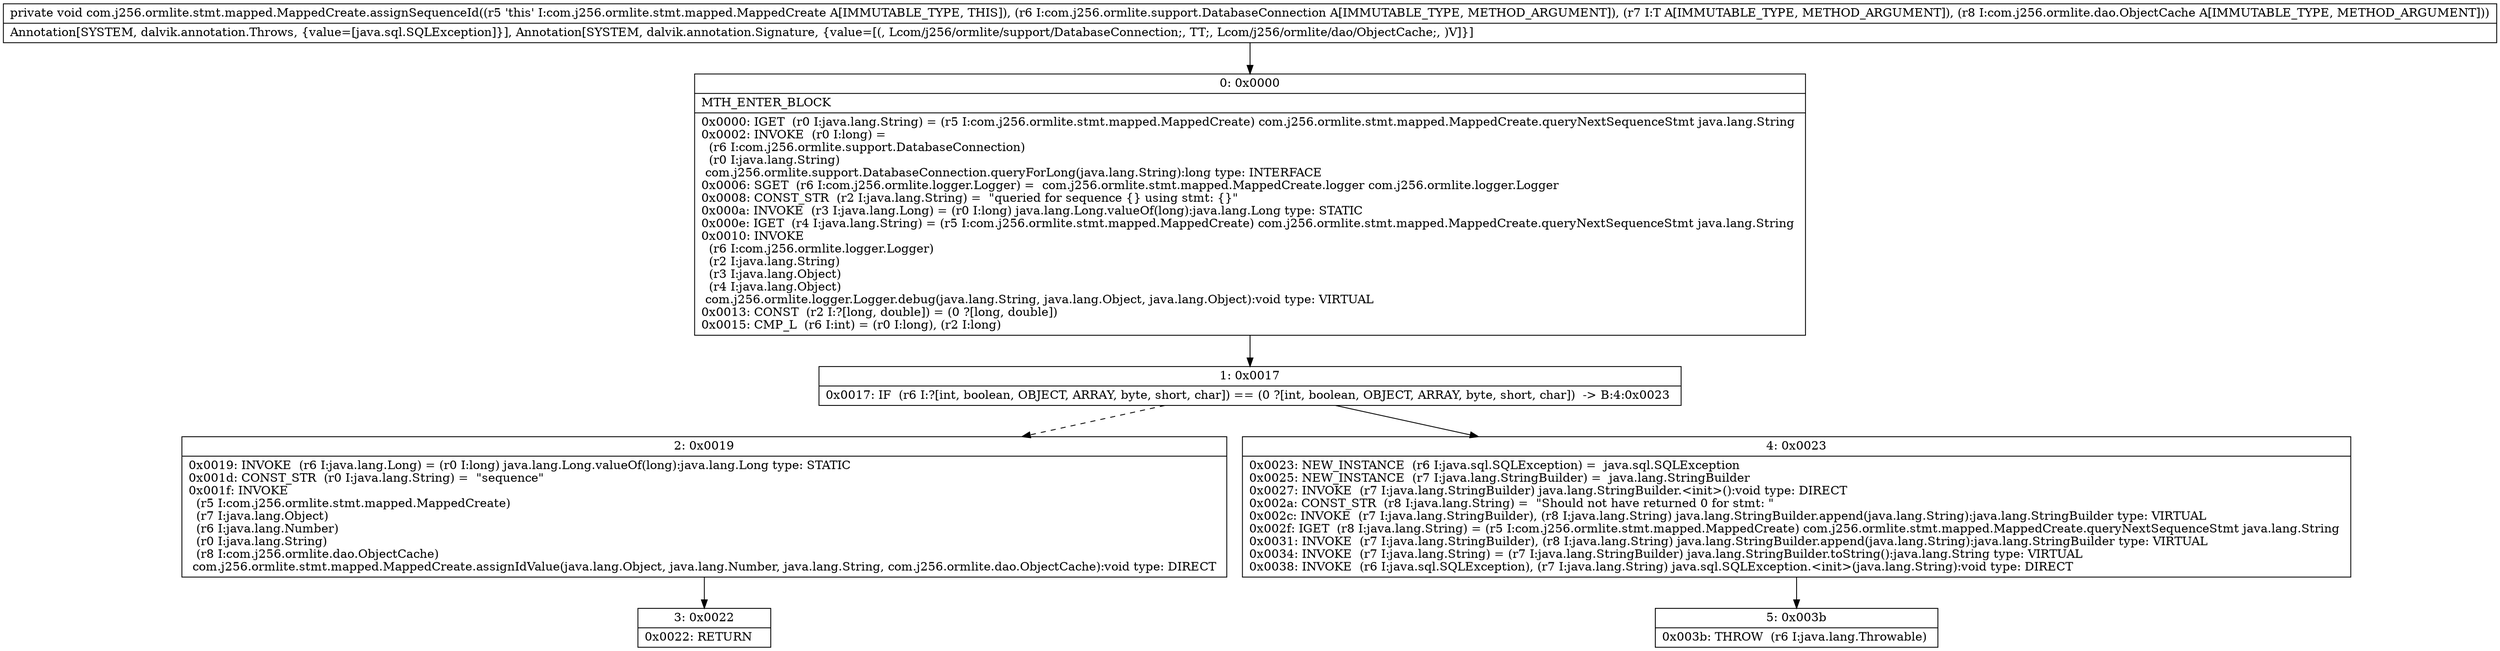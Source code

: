 digraph "CFG forcom.j256.ormlite.stmt.mapped.MappedCreate.assignSequenceId(Lcom\/j256\/ormlite\/support\/DatabaseConnection;Ljava\/lang\/Object;Lcom\/j256\/ormlite\/dao\/ObjectCache;)V" {
Node_0 [shape=record,label="{0\:\ 0x0000|MTH_ENTER_BLOCK\l|0x0000: IGET  (r0 I:java.lang.String) = (r5 I:com.j256.ormlite.stmt.mapped.MappedCreate) com.j256.ormlite.stmt.mapped.MappedCreate.queryNextSequenceStmt java.lang.String \l0x0002: INVOKE  (r0 I:long) = \l  (r6 I:com.j256.ormlite.support.DatabaseConnection)\l  (r0 I:java.lang.String)\l com.j256.ormlite.support.DatabaseConnection.queryForLong(java.lang.String):long type: INTERFACE \l0x0006: SGET  (r6 I:com.j256.ormlite.logger.Logger) =  com.j256.ormlite.stmt.mapped.MappedCreate.logger com.j256.ormlite.logger.Logger \l0x0008: CONST_STR  (r2 I:java.lang.String) =  \"queried for sequence \{\} using stmt: \{\}\" \l0x000a: INVOKE  (r3 I:java.lang.Long) = (r0 I:long) java.lang.Long.valueOf(long):java.lang.Long type: STATIC \l0x000e: IGET  (r4 I:java.lang.String) = (r5 I:com.j256.ormlite.stmt.mapped.MappedCreate) com.j256.ormlite.stmt.mapped.MappedCreate.queryNextSequenceStmt java.lang.String \l0x0010: INVOKE  \l  (r6 I:com.j256.ormlite.logger.Logger)\l  (r2 I:java.lang.String)\l  (r3 I:java.lang.Object)\l  (r4 I:java.lang.Object)\l com.j256.ormlite.logger.Logger.debug(java.lang.String, java.lang.Object, java.lang.Object):void type: VIRTUAL \l0x0013: CONST  (r2 I:?[long, double]) = (0 ?[long, double]) \l0x0015: CMP_L  (r6 I:int) = (r0 I:long), (r2 I:long) \l}"];
Node_1 [shape=record,label="{1\:\ 0x0017|0x0017: IF  (r6 I:?[int, boolean, OBJECT, ARRAY, byte, short, char]) == (0 ?[int, boolean, OBJECT, ARRAY, byte, short, char])  \-\> B:4:0x0023 \l}"];
Node_2 [shape=record,label="{2\:\ 0x0019|0x0019: INVOKE  (r6 I:java.lang.Long) = (r0 I:long) java.lang.Long.valueOf(long):java.lang.Long type: STATIC \l0x001d: CONST_STR  (r0 I:java.lang.String) =  \"sequence\" \l0x001f: INVOKE  \l  (r5 I:com.j256.ormlite.stmt.mapped.MappedCreate)\l  (r7 I:java.lang.Object)\l  (r6 I:java.lang.Number)\l  (r0 I:java.lang.String)\l  (r8 I:com.j256.ormlite.dao.ObjectCache)\l com.j256.ormlite.stmt.mapped.MappedCreate.assignIdValue(java.lang.Object, java.lang.Number, java.lang.String, com.j256.ormlite.dao.ObjectCache):void type: DIRECT \l}"];
Node_3 [shape=record,label="{3\:\ 0x0022|0x0022: RETURN   \l}"];
Node_4 [shape=record,label="{4\:\ 0x0023|0x0023: NEW_INSTANCE  (r6 I:java.sql.SQLException) =  java.sql.SQLException \l0x0025: NEW_INSTANCE  (r7 I:java.lang.StringBuilder) =  java.lang.StringBuilder \l0x0027: INVOKE  (r7 I:java.lang.StringBuilder) java.lang.StringBuilder.\<init\>():void type: DIRECT \l0x002a: CONST_STR  (r8 I:java.lang.String) =  \"Should not have returned 0 for stmt: \" \l0x002c: INVOKE  (r7 I:java.lang.StringBuilder), (r8 I:java.lang.String) java.lang.StringBuilder.append(java.lang.String):java.lang.StringBuilder type: VIRTUAL \l0x002f: IGET  (r8 I:java.lang.String) = (r5 I:com.j256.ormlite.stmt.mapped.MappedCreate) com.j256.ormlite.stmt.mapped.MappedCreate.queryNextSequenceStmt java.lang.String \l0x0031: INVOKE  (r7 I:java.lang.StringBuilder), (r8 I:java.lang.String) java.lang.StringBuilder.append(java.lang.String):java.lang.StringBuilder type: VIRTUAL \l0x0034: INVOKE  (r7 I:java.lang.String) = (r7 I:java.lang.StringBuilder) java.lang.StringBuilder.toString():java.lang.String type: VIRTUAL \l0x0038: INVOKE  (r6 I:java.sql.SQLException), (r7 I:java.lang.String) java.sql.SQLException.\<init\>(java.lang.String):void type: DIRECT \l}"];
Node_5 [shape=record,label="{5\:\ 0x003b|0x003b: THROW  (r6 I:java.lang.Throwable) \l}"];
MethodNode[shape=record,label="{private void com.j256.ormlite.stmt.mapped.MappedCreate.assignSequenceId((r5 'this' I:com.j256.ormlite.stmt.mapped.MappedCreate A[IMMUTABLE_TYPE, THIS]), (r6 I:com.j256.ormlite.support.DatabaseConnection A[IMMUTABLE_TYPE, METHOD_ARGUMENT]), (r7 I:T A[IMMUTABLE_TYPE, METHOD_ARGUMENT]), (r8 I:com.j256.ormlite.dao.ObjectCache A[IMMUTABLE_TYPE, METHOD_ARGUMENT]))  | Annotation[SYSTEM, dalvik.annotation.Throws, \{value=[java.sql.SQLException]\}], Annotation[SYSTEM, dalvik.annotation.Signature, \{value=[(, Lcom\/j256\/ormlite\/support\/DatabaseConnection;, TT;, Lcom\/j256\/ormlite\/dao\/ObjectCache;, )V]\}]\l}"];
MethodNode -> Node_0;
Node_0 -> Node_1;
Node_1 -> Node_2[style=dashed];
Node_1 -> Node_4;
Node_2 -> Node_3;
Node_4 -> Node_5;
}

